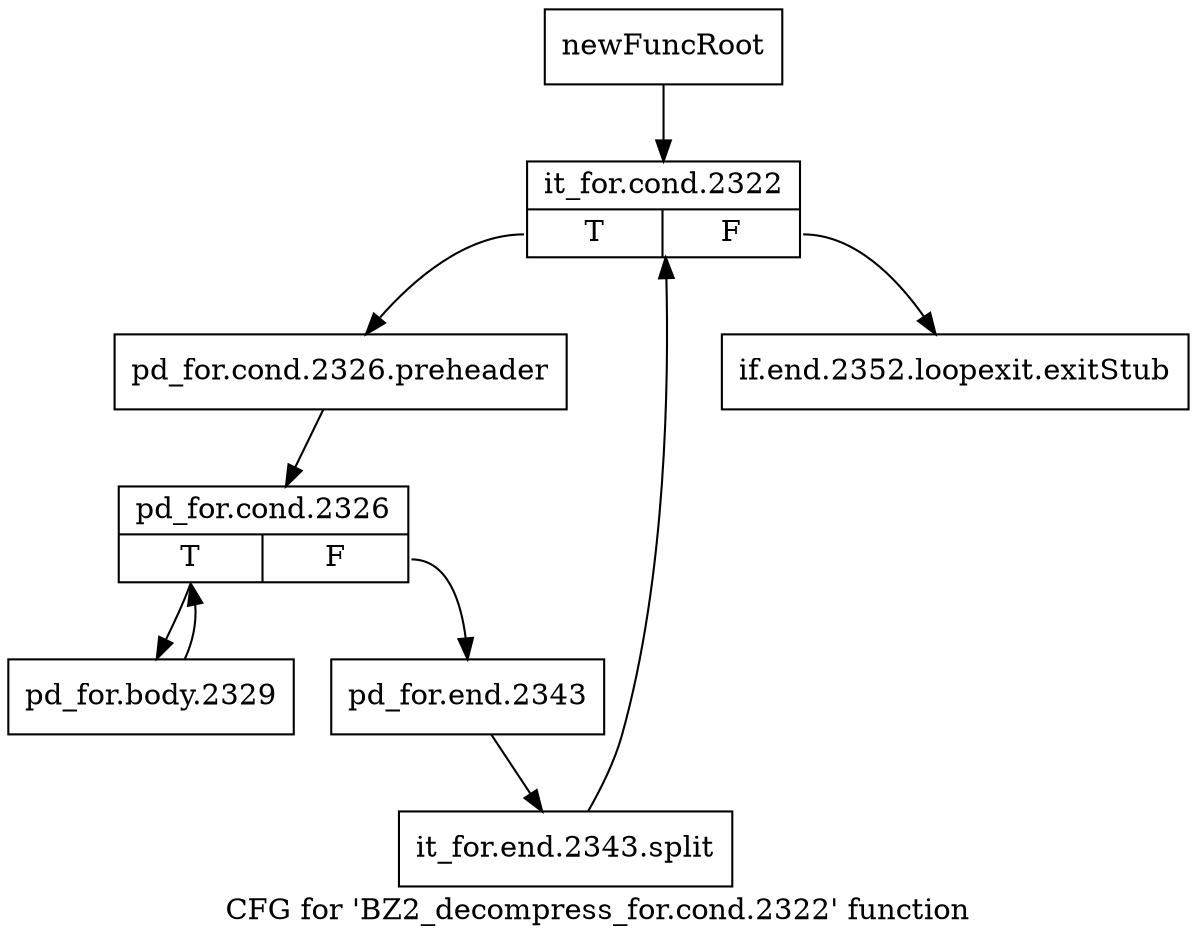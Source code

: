 digraph "CFG for 'BZ2_decompress_for.cond.2322' function" {
	label="CFG for 'BZ2_decompress_for.cond.2322' function";

	Node0x19758a0 [shape=record,label="{newFuncRoot}"];
	Node0x19758a0 -> Node0x1975940;
	Node0x19758f0 [shape=record,label="{if.end.2352.loopexit.exitStub}"];
	Node0x1975940 [shape=record,label="{it_for.cond.2322|{<s0>T|<s1>F}}"];
	Node0x1975940:s0 -> Node0x1975990;
	Node0x1975940:s1 -> Node0x19758f0;
	Node0x1975990 [shape=record,label="{pd_for.cond.2326.preheader}"];
	Node0x1975990 -> Node0x19759e0;
	Node0x19759e0 [shape=record,label="{pd_for.cond.2326|{<s0>T|<s1>F}}"];
	Node0x19759e0:s0 -> Node0x1975a80;
	Node0x19759e0:s1 -> Node0x1975a30;
	Node0x1975a30 [shape=record,label="{pd_for.end.2343}"];
	Node0x1975a30 -> Node0x1c1a680;
	Node0x1c1a680 [shape=record,label="{it_for.end.2343.split}"];
	Node0x1c1a680 -> Node0x1975940;
	Node0x1975a80 [shape=record,label="{pd_for.body.2329}"];
	Node0x1975a80 -> Node0x19759e0;
}
